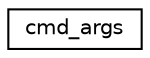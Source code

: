 digraph "Graphical Class Hierarchy"
{
 // INTERACTIVE_SVG=YES
  edge [fontname="Helvetica",fontsize="10",labelfontname="Helvetica",labelfontsize="10"];
  node [fontname="Helvetica",fontsize="10",shape=record];
  rankdir="LR";
  Node1 [label="cmd_args",height=0.2,width=0.4,color="black", fillcolor="white", style="filled",URL="$classcmd__args.html",tooltip="Simple command line arguments handler. "];
}
